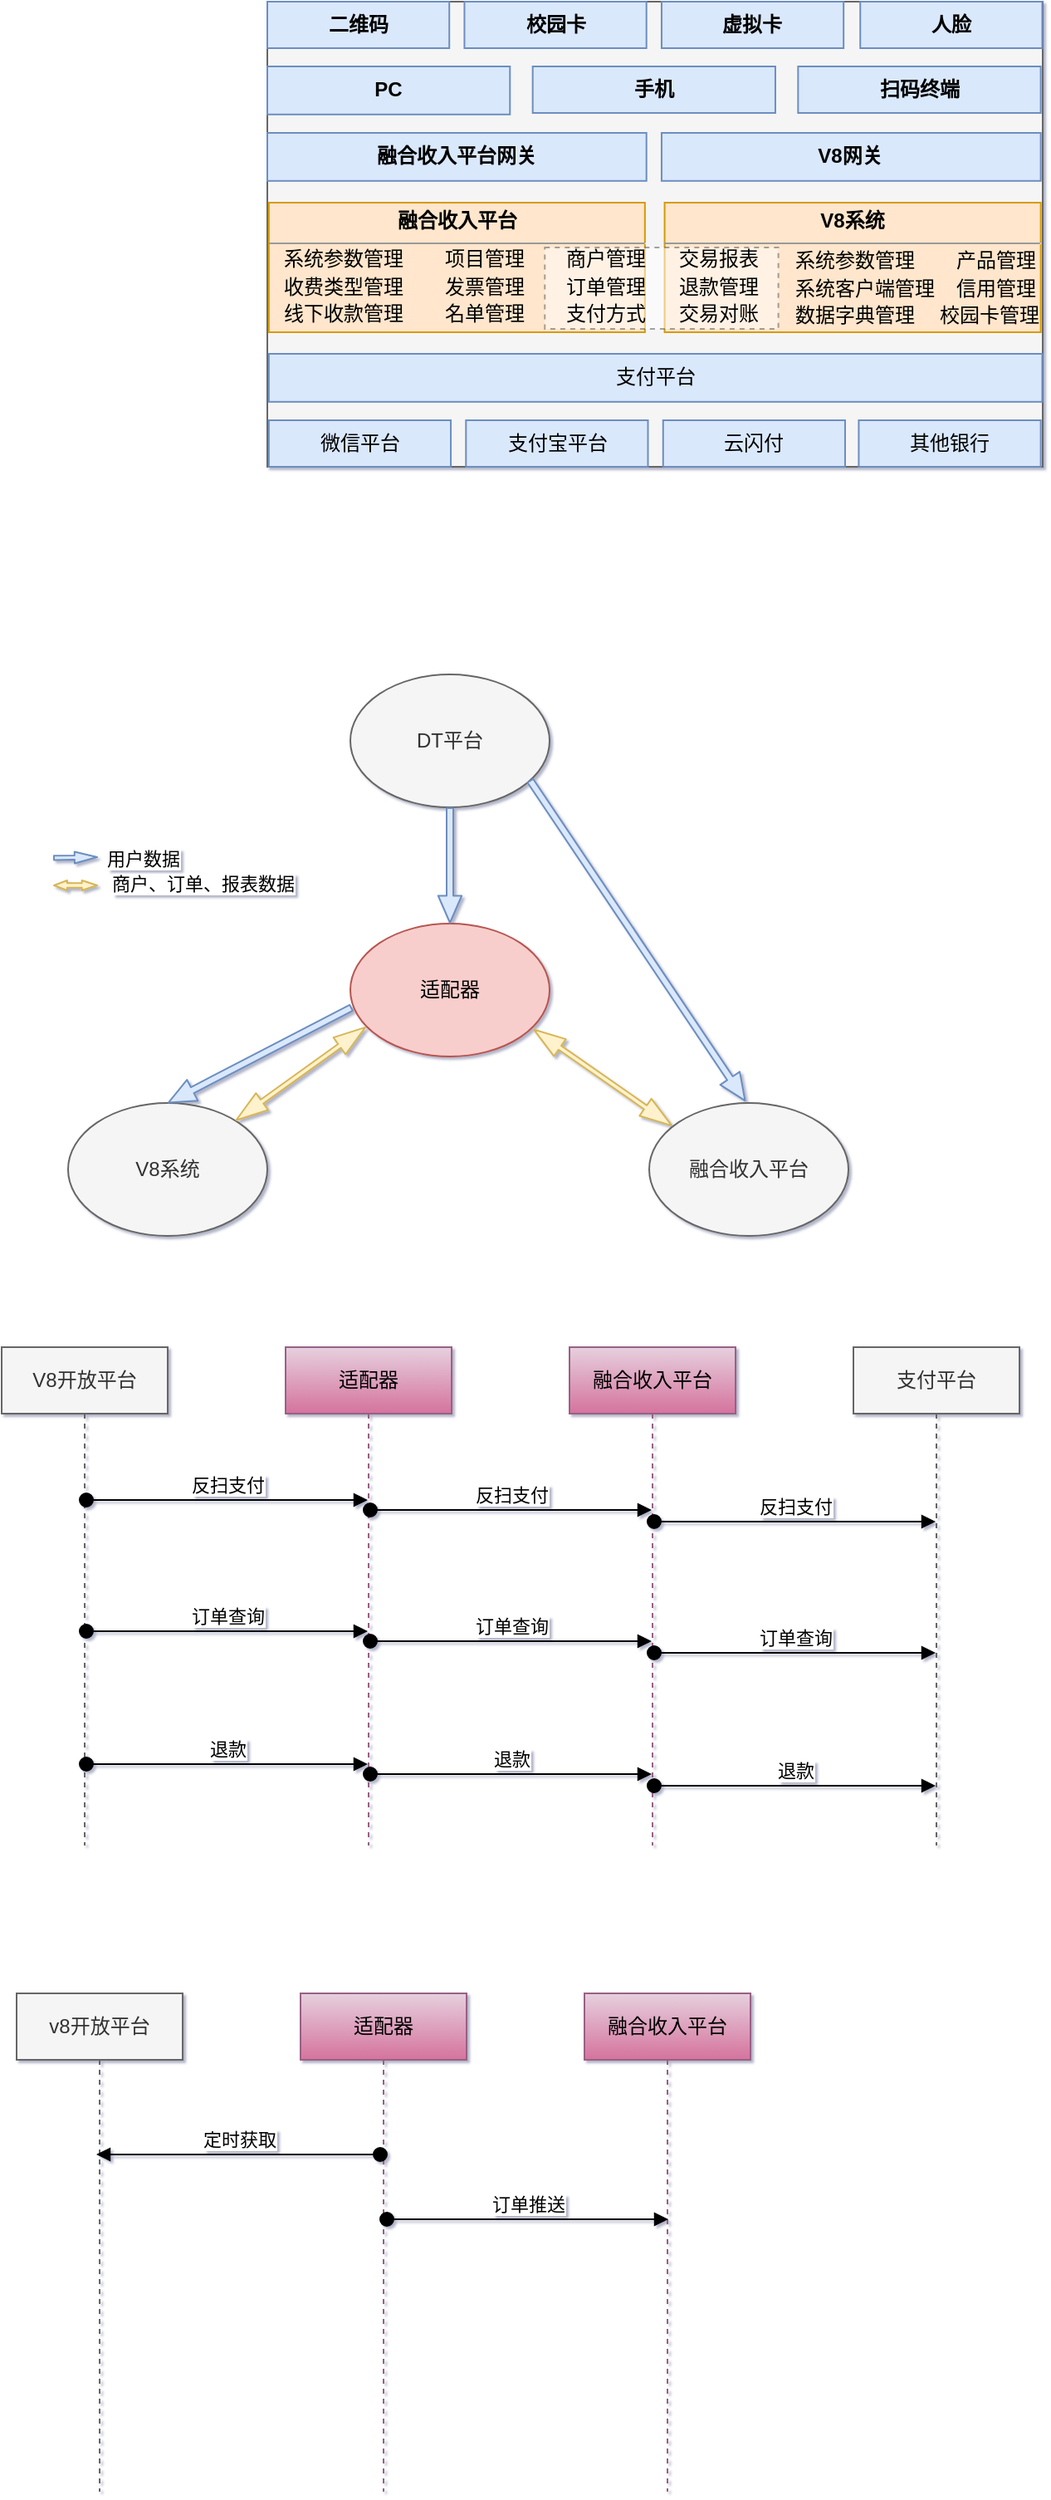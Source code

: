 <mxfile version="15.3.3" type="github">
  <diagram id="B5he_3Ifh79qYKnACxuL" name="第 1 页">
    <mxGraphModel dx="2946" dy="666" grid="0" gridSize="10" guides="1" tooltips="1" connect="1" arrows="1" fold="1" page="0" pageScale="1" pageWidth="827" pageHeight="1169" background="#ffffff" math="0" shadow="1">
      <root>
        <mxCell id="0" />
        <mxCell id="1" parent="0" />
        <mxCell id="1ZKWYTTWzYiuFIbl6tK7-93" value="" style="group;fillColor=#f5f5f5;strokeColor=#666666;fontColor=#333333;" parent="1" vertex="1" connectable="0">
          <mxGeometry x="-374" y="597" width="467" height="280" as="geometry" />
        </mxCell>
        <mxCell id="1ZKWYTTWzYiuFIbl6tK7-92" value="" style="group;container=0;" parent="1ZKWYTTWzYiuFIbl6tK7-93" vertex="1" connectable="0">
          <mxGeometry width="467" height="280" as="geometry" />
        </mxCell>
        <mxCell id="1ZKWYTTWzYiuFIbl6tK7-33" value="PC" style="rounded=0;whiteSpace=wrap;html=1;comic=0;jiggle=2;strokeWidth=1;fontStyle=1;fillColor=#dae8fc;strokeColor=#6c8ebf;" parent="1ZKWYTTWzYiuFIbl6tK7-93" vertex="1">
          <mxGeometry y="39" width="146.137" height="28.9" as="geometry" />
        </mxCell>
        <mxCell id="1ZKWYTTWzYiuFIbl6tK7-35" value="二维码" style="rounded=0;whiteSpace=wrap;html=1;comic=0;jiggle=2;strokeWidth=1;fontStyle=1;fillColor=#dae8fc;strokeColor=#6c8ebf;" parent="1ZKWYTTWzYiuFIbl6tK7-93" vertex="1">
          <mxGeometry width="109.603" height="28" as="geometry" />
        </mxCell>
        <mxCell id="1ZKWYTTWzYiuFIbl6tK7-36" value="校园卡" style="rounded=0;whiteSpace=wrap;html=1;comic=0;jiggle=2;strokeWidth=1;fontStyle=1;fillColor=#dae8fc;strokeColor=#6c8ebf;" parent="1ZKWYTTWzYiuFIbl6tK7-93" vertex="1">
          <mxGeometry x="118.736" width="109.603" height="28" as="geometry" />
        </mxCell>
        <mxCell id="1ZKWYTTWzYiuFIbl6tK7-37" value="虚拟卡" style="rounded=0;whiteSpace=wrap;html=1;comic=0;jiggle=2;strokeWidth=1;fontStyle=1;fillColor=#dae8fc;strokeColor=#6c8ebf;" parent="1ZKWYTTWzYiuFIbl6tK7-93" vertex="1">
          <mxGeometry x="237.473" width="109.603" height="28" as="geometry" />
        </mxCell>
        <mxCell id="1ZKWYTTWzYiuFIbl6tK7-38" value="人脸" style="rounded=0;whiteSpace=wrap;html=1;comic=0;jiggle=2;strokeWidth=1;fontStyle=1;fillColor=#dae8fc;strokeColor=#6c8ebf;" parent="1ZKWYTTWzYiuFIbl6tK7-93" vertex="1">
          <mxGeometry x="357.126" width="109.603" height="28" as="geometry" />
        </mxCell>
        <mxCell id="1ZKWYTTWzYiuFIbl6tK7-42" value="手机" style="rounded=0;whiteSpace=wrap;html=1;comic=0;jiggle=2;strokeWidth=1;fontStyle=1;fillColor=#dae8fc;strokeColor=#6c8ebf;" parent="1ZKWYTTWzYiuFIbl6tK7-93" vertex="1">
          <mxGeometry x="159.838" y="39" width="146.137" height="28" as="geometry" />
        </mxCell>
        <mxCell id="1ZKWYTTWzYiuFIbl6tK7-43" value="扫码终端" style="rounded=0;whiteSpace=wrap;html=1;comic=0;jiggle=2;strokeWidth=1;fontStyle=1;fillColor=#dae8fc;strokeColor=#6c8ebf;" parent="1ZKWYTTWzYiuFIbl6tK7-93" vertex="1">
          <mxGeometry x="319.672" y="39" width="146.137" height="28" as="geometry" />
        </mxCell>
        <mxCell id="1ZKWYTTWzYiuFIbl6tK7-44" value="融合收入平台网关" style="rounded=0;whiteSpace=wrap;html=1;comic=0;jiggle=2;strokeWidth=1;fontStyle=1;fillColor=#dae8fc;strokeColor=#6c8ebf;" parent="1ZKWYTTWzYiuFIbl6tK7-93" vertex="1">
          <mxGeometry y="79" width="228.339" height="28.9" as="geometry" />
        </mxCell>
        <mxCell id="1ZKWYTTWzYiuFIbl6tK7-46" value="V8网关" style="rounded=0;whiteSpace=wrap;html=1;comic=0;jiggle=2;strokeWidth=1;fontStyle=1;fillColor=#dae8fc;strokeColor=#6c8ebf;" parent="1ZKWYTTWzYiuFIbl6tK7-93" vertex="1">
          <mxGeometry x="237.473" y="79" width="228.339" height="28.9" as="geometry" />
        </mxCell>
        <mxCell id="1ZKWYTTWzYiuFIbl6tK7-51" value="支付平台" style="rounded=0;whiteSpace=wrap;html=1;comic=0;jiggle=2;strokeWidth=1;fillColor=#dae8fc;strokeColor=#6c8ebf;" parent="1ZKWYTTWzYiuFIbl6tK7-93" vertex="1">
          <mxGeometry x="0.913" y="212" width="465.812" height="28.9" as="geometry" />
        </mxCell>
        <mxCell id="1ZKWYTTWzYiuFIbl6tK7-52" value="微信平台" style="rounded=0;whiteSpace=wrap;html=1;comic=0;jiggle=2;strokeWidth=1;fillColor=#dae8fc;strokeColor=#6c8ebf;" parent="1ZKWYTTWzYiuFIbl6tK7-93" vertex="1">
          <mxGeometry x="0.913" y="252" width="109.603" height="28" as="geometry" />
        </mxCell>
        <mxCell id="1ZKWYTTWzYiuFIbl6tK7-53" value="支付宝平台" style="rounded=0;whiteSpace=wrap;html=1;comic=0;jiggle=2;strokeWidth=1;fillColor=#dae8fc;strokeColor=#6c8ebf;" parent="1ZKWYTTWzYiuFIbl6tK7-93" vertex="1">
          <mxGeometry x="119.65" y="252" width="109.603" height="28" as="geometry" />
        </mxCell>
        <mxCell id="1ZKWYTTWzYiuFIbl6tK7-54" value="云闪付" style="rounded=0;whiteSpace=wrap;html=1;comic=0;jiggle=2;strokeWidth=1;fillColor=#dae8fc;strokeColor=#6c8ebf;" parent="1ZKWYTTWzYiuFIbl6tK7-93" vertex="1">
          <mxGeometry x="238.386" y="252" width="109.603" height="28" as="geometry" />
        </mxCell>
        <mxCell id="1ZKWYTTWzYiuFIbl6tK7-55" value="其他银行" style="rounded=0;whiteSpace=wrap;html=1;comic=0;jiggle=2;strokeWidth=1;fillColor=#dae8fc;strokeColor=#6c8ebf;" parent="1ZKWYTTWzYiuFIbl6tK7-93" vertex="1">
          <mxGeometry x="356.209" y="252" width="109.603" height="28" as="geometry" />
        </mxCell>
        <mxCell id="1ZKWYTTWzYiuFIbl6tK7-58" value="&lt;p style=&quot;margin: 0px ; margin-top: 4px ; text-align: center&quot;&gt;&lt;b&gt;融合收入平台&lt;/b&gt;&lt;/p&gt;&lt;hr size=&quot;1&quot;&gt;&lt;div style=&quot;height: 2px&quot;&gt;&lt;/div&gt;" style="verticalAlign=top;align=left;overflow=fill;fontSize=12;fontFamily=Helvetica;html=1;rounded=0;comic=0;jiggle=2;strokeWidth=1;fillColor=#ffe6cc;strokeColor=#d79b00;" parent="1ZKWYTTWzYiuFIbl6tK7-93" vertex="1">
          <mxGeometry x="0.913" y="121" width="226.513" height="78" as="geometry" />
        </mxCell>
        <mxCell id="1ZKWYTTWzYiuFIbl6tK7-60" value="&lt;p style=&quot;margin: 0px ; margin-top: 4px ; text-align: center&quot;&gt;&lt;b&gt;V8系统&lt;/b&gt;&lt;/p&gt;&lt;hr size=&quot;1&quot;&gt;&lt;div style=&quot;height: 2px&quot;&gt;&lt;br&gt;&lt;/div&gt;" style="verticalAlign=top;align=left;overflow=fill;fontSize=12;fontFamily=Helvetica;html=1;rounded=0;comic=0;jiggle=2;strokeWidth=1;fillColor=#ffe6cc;strokeColor=#d79b00;" parent="1ZKWYTTWzYiuFIbl6tK7-93" vertex="1">
          <mxGeometry x="239.3" y="121" width="226.513" height="78" as="geometry" />
        </mxCell>
        <mxCell id="1ZKWYTTWzYiuFIbl6tK7-61" value="系统参数管理" style="text;html=1;strokeColor=none;fillColor=none;align=left;verticalAlign=middle;whiteSpace=wrap;rounded=0;comic=0;jiggle=2;" parent="1ZKWYTTWzYiuFIbl6tK7-93" vertex="1">
          <mxGeometry x="8.22" y="145" width="93.162" height="20" as="geometry" />
        </mxCell>
        <mxCell id="1ZKWYTTWzYiuFIbl6tK7-62" value="收费类型管理" style="text;html=1;strokeColor=none;fillColor=none;align=left;verticalAlign=middle;whiteSpace=wrap;rounded=0;comic=0;jiggle=2;" parent="1ZKWYTTWzYiuFIbl6tK7-93" vertex="1">
          <mxGeometry x="8.22" y="162" width="93.162" height="20" as="geometry" />
        </mxCell>
        <mxCell id="1ZKWYTTWzYiuFIbl6tK7-69" value="项目管理" style="text;html=1;strokeColor=none;fillColor=none;align=left;verticalAlign=middle;whiteSpace=wrap;rounded=0;comic=0;jiggle=2;" parent="1ZKWYTTWzYiuFIbl6tK7-93" vertex="1">
          <mxGeometry x="105.036" y="145" width="93.162" height="20" as="geometry" />
        </mxCell>
        <mxCell id="1ZKWYTTWzYiuFIbl6tK7-70" value="发票管理" style="text;html=1;strokeColor=none;fillColor=none;align=left;verticalAlign=middle;whiteSpace=wrap;rounded=0;comic=0;jiggle=2;" parent="1ZKWYTTWzYiuFIbl6tK7-93" vertex="1">
          <mxGeometry x="105.036" y="162" width="93.162" height="20" as="geometry" />
        </mxCell>
        <mxCell id="1ZKWYTTWzYiuFIbl6tK7-71" value="线下收款管理" style="text;html=1;strokeColor=none;fillColor=none;align=left;verticalAlign=middle;whiteSpace=wrap;rounded=0;comic=0;jiggle=2;" parent="1ZKWYTTWzYiuFIbl6tK7-93" vertex="1">
          <mxGeometry x="8.22" y="178" width="93.162" height="20" as="geometry" />
        </mxCell>
        <mxCell id="1ZKWYTTWzYiuFIbl6tK7-73" value="名单管理" style="text;html=1;strokeColor=none;fillColor=none;align=left;verticalAlign=middle;whiteSpace=wrap;rounded=0;comic=0;jiggle=2;" parent="1ZKWYTTWzYiuFIbl6tK7-93" vertex="1">
          <mxGeometry x="105.036" y="178" width="93.162" height="20" as="geometry" />
        </mxCell>
        <mxCell id="1ZKWYTTWzYiuFIbl6tK7-74" value="" style="rounded=0;whiteSpace=wrap;html=1;comic=0;jiggle=2;strokeWidth=1;dashed=1;opacity=50;strokeColor=#4D4D4D;" parent="1ZKWYTTWzYiuFIbl6tK7-93" vertex="1">
          <mxGeometry x="167.144" y="148" width="140.657" height="49" as="geometry" />
        </mxCell>
        <mxCell id="1ZKWYTTWzYiuFIbl6tK7-76" value="商户管理" style="text;html=1;strokeColor=none;fillColor=none;align=left;verticalAlign=middle;whiteSpace=wrap;rounded=0;comic=0;jiggle=2;" parent="1ZKWYTTWzYiuFIbl6tK7-93" vertex="1">
          <mxGeometry x="178.105" y="145" width="93.162" height="20" as="geometry" />
        </mxCell>
        <mxCell id="1ZKWYTTWzYiuFIbl6tK7-77" value="交易报表" style="text;html=1;strokeColor=none;fillColor=none;align=left;verticalAlign=middle;whiteSpace=wrap;rounded=0;comic=0;jiggle=2;" parent="1ZKWYTTWzYiuFIbl6tK7-93" vertex="1">
          <mxGeometry x="246.15" y="145" width="93.162" height="20" as="geometry" />
        </mxCell>
        <mxCell id="1ZKWYTTWzYiuFIbl6tK7-79" value="订单管理" style="text;html=1;strokeColor=none;fillColor=none;align=left;verticalAlign=middle;whiteSpace=wrap;rounded=0;comic=0;jiggle=2;" parent="1ZKWYTTWzYiuFIbl6tK7-93" vertex="1">
          <mxGeometry x="178.105" y="162" width="93.162" height="20" as="geometry" />
        </mxCell>
        <mxCell id="1ZKWYTTWzYiuFIbl6tK7-80" value="退款管理" style="text;html=1;strokeColor=none;fillColor=none;align=left;verticalAlign=middle;whiteSpace=wrap;rounded=0;comic=0;jiggle=2;" parent="1ZKWYTTWzYiuFIbl6tK7-93" vertex="1">
          <mxGeometry x="246.15" y="162" width="93.162" height="20" as="geometry" />
        </mxCell>
        <mxCell id="1ZKWYTTWzYiuFIbl6tK7-81" value="支付方式" style="text;html=1;strokeColor=none;fillColor=none;align=left;verticalAlign=middle;whiteSpace=wrap;rounded=0;comic=0;jiggle=2;" parent="1ZKWYTTWzYiuFIbl6tK7-93" vertex="1">
          <mxGeometry x="178.105" y="178" width="93.162" height="20" as="geometry" />
        </mxCell>
        <mxCell id="1ZKWYTTWzYiuFIbl6tK7-82" value="系统参数管理" style="text;html=1;strokeColor=none;fillColor=none;align=left;verticalAlign=middle;whiteSpace=wrap;rounded=0;comic=0;jiggle=2;" parent="1ZKWYTTWzYiuFIbl6tK7-93" vertex="1">
          <mxGeometry x="316.022" y="146" width="93.162" height="20" as="geometry" />
        </mxCell>
        <mxCell id="1ZKWYTTWzYiuFIbl6tK7-83" value="系统客户端管理" style="text;html=1;strokeColor=none;fillColor=none;align=left;verticalAlign=middle;whiteSpace=wrap;rounded=0;comic=0;jiggle=2;" parent="1ZKWYTTWzYiuFIbl6tK7-93" vertex="1">
          <mxGeometry x="316.022" y="163" width="93.162" height="20" as="geometry" />
        </mxCell>
        <mxCell id="1ZKWYTTWzYiuFIbl6tK7-84" value="产品管理" style="text;html=1;strokeColor=none;fillColor=none;align=left;verticalAlign=middle;whiteSpace=wrap;rounded=0;comic=0;jiggle=2;" parent="1ZKWYTTWzYiuFIbl6tK7-93" vertex="1">
          <mxGeometry x="412.84" y="146" width="52.16" height="20" as="geometry" />
        </mxCell>
        <mxCell id="1ZKWYTTWzYiuFIbl6tK7-85" value="信用管理" style="text;html=1;strokeColor=none;fillColor=none;align=left;verticalAlign=middle;whiteSpace=wrap;rounded=0;comic=0;jiggle=2;" parent="1ZKWYTTWzYiuFIbl6tK7-93" vertex="1">
          <mxGeometry x="412.84" y="163" width="51.16" height="20" as="geometry" />
        </mxCell>
        <mxCell id="1ZKWYTTWzYiuFIbl6tK7-86" value="数据字典管理" style="text;html=1;strokeColor=none;fillColor=none;align=left;verticalAlign=middle;whiteSpace=wrap;rounded=0;comic=0;jiggle=2;" parent="1ZKWYTTWzYiuFIbl6tK7-93" vertex="1">
          <mxGeometry x="316.022" y="179" width="93.162" height="20" as="geometry" />
        </mxCell>
        <mxCell id="1ZKWYTTWzYiuFIbl6tK7-87" value="校园卡管理" style="text;html=1;strokeColor=none;fillColor=none;align=left;verticalAlign=middle;whiteSpace=wrap;rounded=0;comic=0;jiggle=2;" parent="1ZKWYTTWzYiuFIbl6tK7-93" vertex="1">
          <mxGeometry x="402.79" y="179" width="62.21" height="20" as="geometry" />
        </mxCell>
        <mxCell id="1ZKWYTTWzYiuFIbl6tK7-90" value="交易对账" style="text;html=1;strokeColor=none;fillColor=none;align=left;verticalAlign=middle;whiteSpace=wrap;rounded=0;comic=0;jiggle=2;" parent="1ZKWYTTWzYiuFIbl6tK7-93" vertex="1">
          <mxGeometry x="246.15" y="178" width="93.162" height="20" as="geometry" />
        </mxCell>
        <mxCell id="1ZKWYTTWzYiuFIbl6tK7-122" value="" style="group" parent="1" vertex="1" connectable="0">
          <mxGeometry x="-503" y="1002" width="479" height="338" as="geometry" />
        </mxCell>
        <mxCell id="1ZKWYTTWzYiuFIbl6tK7-98" value="适配器" style="ellipse;whiteSpace=wrap;html=1;rounded=0;comic=0;jiggle=2;strokeWidth=1;align=center;fillColor=#f8cecc;strokeColor=#b85450;" parent="1ZKWYTTWzYiuFIbl6tK7-122" vertex="1">
          <mxGeometry x="179" y="150" width="120" height="80" as="geometry" />
        </mxCell>
        <mxCell id="1ZKWYTTWzYiuFIbl6tK7-99" value="DT平台" style="ellipse;whiteSpace=wrap;html=1;rounded=0;comic=0;jiggle=2;strokeWidth=1;align=center;fillColor=#f5f5f5;strokeColor=#666666;fontColor=#333333;" parent="1ZKWYTTWzYiuFIbl6tK7-122" vertex="1">
          <mxGeometry x="179" width="120" height="80" as="geometry" />
        </mxCell>
        <mxCell id="1ZKWYTTWzYiuFIbl6tK7-100" value="V8系统" style="ellipse;whiteSpace=wrap;html=1;rounded=0;comic=0;jiggle=2;strokeWidth=1;align=center;fillColor=#f5f5f5;strokeColor=#666666;fontColor=#333333;" parent="1ZKWYTTWzYiuFIbl6tK7-122" vertex="1">
          <mxGeometry x="9" y="258" width="120" height="80" as="geometry" />
        </mxCell>
        <mxCell id="1ZKWYTTWzYiuFIbl6tK7-101" value="融合收入平台" style="ellipse;whiteSpace=wrap;html=1;rounded=0;comic=0;jiggle=2;strokeWidth=1;align=center;fillColor=#f5f5f5;strokeColor=#666666;fontColor=#333333;" parent="1ZKWYTTWzYiuFIbl6tK7-122" vertex="1">
          <mxGeometry x="359" y="258" width="120" height="80" as="geometry" />
        </mxCell>
        <mxCell id="1ZKWYTTWzYiuFIbl6tK7-107" value="" style="shape=flexArrow;endArrow=classic;startArrow=classic;html=1;entryX=0.917;entryY=0.793;entryDx=0;entryDy=0;entryPerimeter=0;exitX=0.116;exitY=0.173;exitDx=0;exitDy=0;exitPerimeter=0;width=2.857;startSize=6.069;endWidth=8.653;endSize=6.069;startWidth=8.653;fillColor=#fff2cc;strokeColor=#d6b656;" parent="1ZKWYTTWzYiuFIbl6tK7-122" source="1ZKWYTTWzYiuFIbl6tK7-101" target="1ZKWYTTWzYiuFIbl6tK7-98" edge="1">
          <mxGeometry width="100" height="100" relative="1" as="geometry">
            <mxPoint x="375" y="266" as="sourcePoint" />
            <mxPoint x="309.28" y="221" as="targetPoint" />
          </mxGeometry>
        </mxCell>
        <mxCell id="1ZKWYTTWzYiuFIbl6tK7-109" value="" style="shape=flexArrow;endArrow=classic;startArrow=classic;html=1;entryX=0.079;entryY=0.777;entryDx=0;entryDy=0;entryPerimeter=0;width=2.857;startSize=6.069;endWidth=8.653;endSize=6.069;startWidth=8.653;fillColor=#fff2cc;strokeColor=#d6b656;" parent="1ZKWYTTWzYiuFIbl6tK7-122" source="1ZKWYTTWzYiuFIbl6tK7-100" target="1ZKWYTTWzYiuFIbl6tK7-98" edge="1">
          <mxGeometry width="100" height="100" relative="1" as="geometry">
            <mxPoint x="273.88" y="282.4" as="sourcePoint" />
            <mxPoint x="190.0" y="224" as="targetPoint" />
          </mxGeometry>
        </mxCell>
        <mxCell id="1ZKWYTTWzYiuFIbl6tK7-110" value="" style="shape=flexArrow;endArrow=classic;html=1;entryX=0.5;entryY=0;entryDx=0;entryDy=0;endWidth=9.143;endSize=5.08;width=4;exitX=0.5;exitY=1;exitDx=0;exitDy=0;fillColor=#dae8fc;strokeColor=#6c8ebf;" parent="1ZKWYTTWzYiuFIbl6tK7-122" source="1ZKWYTTWzYiuFIbl6tK7-99" target="1ZKWYTTWzYiuFIbl6tK7-98" edge="1">
          <mxGeometry width="50" height="50" relative="1" as="geometry">
            <mxPoint x="189" y="59" as="sourcePoint" />
            <mxPoint x="99" y="85" as="targetPoint" />
          </mxGeometry>
        </mxCell>
        <mxCell id="1ZKWYTTWzYiuFIbl6tK7-111" value="" style="shape=flexArrow;endArrow=classic;html=1;exitX=0.901;exitY=0.795;exitDx=0;exitDy=0;exitPerimeter=0;endWidth=9.143;endSize=5.08;width=4;fillColor=#dae8fc;strokeColor=#6c8ebf;" parent="1ZKWYTTWzYiuFIbl6tK7-122" source="1ZKWYTTWzYiuFIbl6tK7-99" edge="1">
          <mxGeometry width="50" height="50" relative="1" as="geometry">
            <mxPoint x="292.16" y="69.0" as="sourcePoint" />
            <mxPoint x="417" y="257" as="targetPoint" />
          </mxGeometry>
        </mxCell>
        <mxCell id="1ZKWYTTWzYiuFIbl6tK7-114" value="" style="shape=flexArrow;endArrow=classic;html=1;entryX=0.5;entryY=0;entryDx=0;entryDy=0;endWidth=9.143;endSize=5.08;width=4;exitX=0.008;exitY=0.631;exitDx=0;exitDy=0;fillColor=#dae8fc;strokeColor=#6c8ebf;exitPerimeter=0;" parent="1ZKWYTTWzYiuFIbl6tK7-122" source="1ZKWYTTWzYiuFIbl6tK7-98" target="1ZKWYTTWzYiuFIbl6tK7-100" edge="1">
          <mxGeometry width="50" height="50" relative="1" as="geometry">
            <mxPoint x="176" y="197" as="sourcePoint" />
            <mxPoint x="176" y="267" as="targetPoint" />
          </mxGeometry>
        </mxCell>
        <mxCell id="1ZKWYTTWzYiuFIbl6tK7-118" value="" style="shape=flexArrow;endArrow=classic;html=1;endWidth=3.455;endSize=4.195;width=2.581;fillColor=#dae8fc;strokeColor=#6c8ebf;" parent="1ZKWYTTWzYiuFIbl6tK7-122" edge="1">
          <mxGeometry width="50" height="50" relative="1" as="geometry">
            <mxPoint y="110.48" as="sourcePoint" />
            <mxPoint x="27" y="110" as="targetPoint" />
          </mxGeometry>
        </mxCell>
        <mxCell id="1ZKWYTTWzYiuFIbl6tK7-119" value="用户数据" style="edgeLabel;html=1;align=center;verticalAlign=middle;resizable=0;points=[];" parent="1ZKWYTTWzYiuFIbl6tK7-118" vertex="1" connectable="0">
          <mxGeometry x="-0.142" y="-2" relative="1" as="geometry">
            <mxPoint x="42" y="-2" as="offset" />
          </mxGeometry>
        </mxCell>
        <mxCell id="1ZKWYTTWzYiuFIbl6tK7-120" value="" style="shape=flexArrow;endArrow=classic;startArrow=classic;html=1;width=2.857;startSize=2.321;endWidth=2.12;endSize=2.724;startWidth=2.12;fillColor=#fff2cc;strokeColor=#d6b656;" parent="1ZKWYTTWzYiuFIbl6tK7-122" edge="1">
          <mxGeometry width="100" height="100" relative="1" as="geometry">
            <mxPoint y="127" as="sourcePoint" />
            <mxPoint x="27" y="127" as="targetPoint" />
          </mxGeometry>
        </mxCell>
        <mxCell id="1ZKWYTTWzYiuFIbl6tK7-121" value="商户、订单、报表数据" style="edgeLabel;html=1;align=center;verticalAlign=middle;resizable=0;points=[];" parent="1ZKWYTTWzYiuFIbl6tK7-120" vertex="1" connectable="0">
          <mxGeometry x="0.12" relative="1" as="geometry">
            <mxPoint x="75" y="-1" as="offset" />
          </mxGeometry>
        </mxCell>
        <mxCell id="MBkXxSXLPhC8qXbiF7OO-14" value="" style="group" parent="1" vertex="1" connectable="0">
          <mxGeometry x="-534" y="1407" width="613" height="300" as="geometry" />
        </mxCell>
        <mxCell id="MBkXxSXLPhC8qXbiF7OO-1" value="V8开放平台" style="shape=umlLifeline;perimeter=lifelinePerimeter;whiteSpace=wrap;html=1;container=1;collapsible=0;recursiveResize=0;outlineConnect=0;fillColor=#f5f5f5;strokeColor=#666666;fontColor=#333333;" parent="MBkXxSXLPhC8qXbiF7OO-14" vertex="1">
          <mxGeometry width="100" height="300" as="geometry" />
        </mxCell>
        <mxCell id="MBkXxSXLPhC8qXbiF7OO-5" value="反扫支付" style="html=1;verticalAlign=bottom;startArrow=oval;startFill=1;endArrow=block;startSize=8;" parent="MBkXxSXLPhC8qXbiF7OO-1" target="MBkXxSXLPhC8qXbiF7OO-2" edge="1">
          <mxGeometry width="60" relative="1" as="geometry">
            <mxPoint x="51" y="92" as="sourcePoint" />
            <mxPoint x="111" y="92" as="targetPoint" />
          </mxGeometry>
        </mxCell>
        <mxCell id="MBkXxSXLPhC8qXbiF7OO-2" value="适配器" style="shape=umlLifeline;perimeter=lifelinePerimeter;whiteSpace=wrap;html=1;container=1;collapsible=0;recursiveResize=0;outlineConnect=0;fillColor=#e6d0de;strokeColor=#996185;gradientColor=#d5739d;" parent="MBkXxSXLPhC8qXbiF7OO-14" vertex="1">
          <mxGeometry x="171" width="100" height="300" as="geometry" />
        </mxCell>
        <mxCell id="MBkXxSXLPhC8qXbiF7OO-3" value="融合收入平台" style="shape=umlLifeline;perimeter=lifelinePerimeter;whiteSpace=wrap;html=1;container=1;collapsible=0;recursiveResize=0;outlineConnect=0;fillColor=#e6d0de;strokeColor=#996185;gradientColor=#d5739d;" parent="MBkXxSXLPhC8qXbiF7OO-14" vertex="1">
          <mxGeometry x="342" width="100" height="300" as="geometry" />
        </mxCell>
        <mxCell id="MBkXxSXLPhC8qXbiF7OO-4" value="支付平台" style="shape=umlLifeline;perimeter=lifelinePerimeter;whiteSpace=wrap;html=1;container=1;collapsible=0;recursiveResize=0;outlineConnect=0;fillColor=#f5f5f5;strokeColor=#666666;fontColor=#333333;" parent="MBkXxSXLPhC8qXbiF7OO-14" vertex="1">
          <mxGeometry x="513" width="100" height="300" as="geometry" />
        </mxCell>
        <mxCell id="MBkXxSXLPhC8qXbiF7OO-6" value="反扫支付" style="html=1;verticalAlign=bottom;startArrow=oval;startFill=1;endArrow=block;startSize=8;" parent="MBkXxSXLPhC8qXbiF7OO-14" edge="1">
          <mxGeometry width="60" relative="1" as="geometry">
            <mxPoint x="222" y="98" as="sourcePoint" />
            <mxPoint x="391.5" y="98" as="targetPoint" />
          </mxGeometry>
        </mxCell>
        <mxCell id="MBkXxSXLPhC8qXbiF7OO-7" value="反扫支付" style="html=1;verticalAlign=bottom;startArrow=oval;startFill=1;endArrow=block;startSize=8;" parent="MBkXxSXLPhC8qXbiF7OO-14" edge="1">
          <mxGeometry width="60" relative="1" as="geometry">
            <mxPoint x="393" y="105" as="sourcePoint" />
            <mxPoint x="562.5" y="105" as="targetPoint" />
          </mxGeometry>
        </mxCell>
        <mxCell id="MBkXxSXLPhC8qXbiF7OO-8" value="订单查询" style="html=1;verticalAlign=bottom;startArrow=oval;startFill=1;endArrow=block;startSize=8;" parent="MBkXxSXLPhC8qXbiF7OO-14" edge="1">
          <mxGeometry width="60" relative="1" as="geometry">
            <mxPoint x="51" y="171" as="sourcePoint" />
            <mxPoint x="220.5" y="171" as="targetPoint" />
          </mxGeometry>
        </mxCell>
        <mxCell id="MBkXxSXLPhC8qXbiF7OO-9" value="订单查询" style="html=1;verticalAlign=bottom;startArrow=oval;startFill=1;endArrow=block;startSize=8;" parent="MBkXxSXLPhC8qXbiF7OO-14" edge="1">
          <mxGeometry width="60" relative="1" as="geometry">
            <mxPoint x="222" y="177" as="sourcePoint" />
            <mxPoint x="391.5" y="177" as="targetPoint" />
          </mxGeometry>
        </mxCell>
        <mxCell id="MBkXxSXLPhC8qXbiF7OO-10" value="订单查询" style="html=1;verticalAlign=bottom;startArrow=oval;startFill=1;endArrow=block;startSize=8;" parent="MBkXxSXLPhC8qXbiF7OO-14" edge="1">
          <mxGeometry width="60" relative="1" as="geometry">
            <mxPoint x="393" y="184" as="sourcePoint" />
            <mxPoint x="562.5" y="184" as="targetPoint" />
          </mxGeometry>
        </mxCell>
        <mxCell id="MBkXxSXLPhC8qXbiF7OO-11" value="退款" style="html=1;verticalAlign=bottom;startArrow=oval;startFill=1;endArrow=block;startSize=8;" parent="MBkXxSXLPhC8qXbiF7OO-14" edge="1">
          <mxGeometry width="60" relative="1" as="geometry">
            <mxPoint x="51" y="251" as="sourcePoint" />
            <mxPoint x="220.5" y="251" as="targetPoint" />
          </mxGeometry>
        </mxCell>
        <mxCell id="MBkXxSXLPhC8qXbiF7OO-12" value="退款" style="html=1;verticalAlign=bottom;startArrow=oval;startFill=1;endArrow=block;startSize=8;" parent="MBkXxSXLPhC8qXbiF7OO-14" edge="1">
          <mxGeometry width="60" relative="1" as="geometry">
            <mxPoint x="222" y="257" as="sourcePoint" />
            <mxPoint x="391.5" y="257" as="targetPoint" />
          </mxGeometry>
        </mxCell>
        <mxCell id="MBkXxSXLPhC8qXbiF7OO-13" value="退款" style="html=1;verticalAlign=bottom;startArrow=oval;startFill=1;endArrow=block;startSize=8;" parent="MBkXxSXLPhC8qXbiF7OO-14" edge="1">
          <mxGeometry width="60" relative="1" as="geometry">
            <mxPoint x="393" y="264" as="sourcePoint" />
            <mxPoint x="562.5" y="264" as="targetPoint" />
          </mxGeometry>
        </mxCell>
        <mxCell id="4CONYUpp8KFLaW4wbnXN-15" value="" style="group" parent="1" vertex="1" connectable="0">
          <mxGeometry x="-525" y="1796" width="442" height="300" as="geometry" />
        </mxCell>
        <mxCell id="4CONYUpp8KFLaW4wbnXN-2" value="v8开放平台" style="shape=umlLifeline;perimeter=lifelinePerimeter;whiteSpace=wrap;html=1;container=1;collapsible=0;recursiveResize=0;outlineConnect=0;fillColor=#f5f5f5;strokeColor=#666666;fontColor=#333333;" parent="4CONYUpp8KFLaW4wbnXN-15" vertex="1">
          <mxGeometry width="100" height="300" as="geometry" />
        </mxCell>
        <mxCell id="4CONYUpp8KFLaW4wbnXN-4" value="适配器" style="shape=umlLifeline;perimeter=lifelinePerimeter;whiteSpace=wrap;html=1;container=1;collapsible=0;recursiveResize=0;outlineConnect=0;fillColor=#e6d0de;strokeColor=#996185;gradientColor=#d5739d;" parent="4CONYUpp8KFLaW4wbnXN-15" vertex="1">
          <mxGeometry x="171" width="100" height="300" as="geometry" />
        </mxCell>
        <mxCell id="4CONYUpp8KFLaW4wbnXN-5" value="融合收入平台" style="shape=umlLifeline;perimeter=lifelinePerimeter;whiteSpace=wrap;html=1;container=1;collapsible=0;recursiveResize=0;outlineConnect=0;fillColor=#e6d0de;strokeColor=#996185;gradientColor=#d5739d;" parent="4CONYUpp8KFLaW4wbnXN-15" vertex="1">
          <mxGeometry x="342" width="100" height="300" as="geometry" />
        </mxCell>
        <mxCell id="4CONYUpp8KFLaW4wbnXN-7" value="订单推送" style="html=1;verticalAlign=bottom;startArrow=oval;startFill=1;endArrow=block;startSize=8;" parent="4CONYUpp8KFLaW4wbnXN-15" edge="1">
          <mxGeometry x="1" y="38" width="60" as="geometry">
            <mxPoint x="223" y="136" as="sourcePoint" />
            <mxPoint x="392.5" y="136" as="targetPoint" />
          </mxGeometry>
        </mxCell>
        <mxCell id="4CONYUpp8KFLaW4wbnXN-3" value="定时获取" style="html=1;verticalAlign=bottom;startArrow=oval;startFill=1;endArrow=block;startSize=8;" parent="4CONYUpp8KFLaW4wbnXN-15" edge="1">
          <mxGeometry width="60" relative="1" as="geometry">
            <mxPoint x="219" y="97" as="sourcePoint" />
            <mxPoint x="48" y="97" as="targetPoint" />
          </mxGeometry>
        </mxCell>
      </root>
    </mxGraphModel>
  </diagram>
</mxfile>
